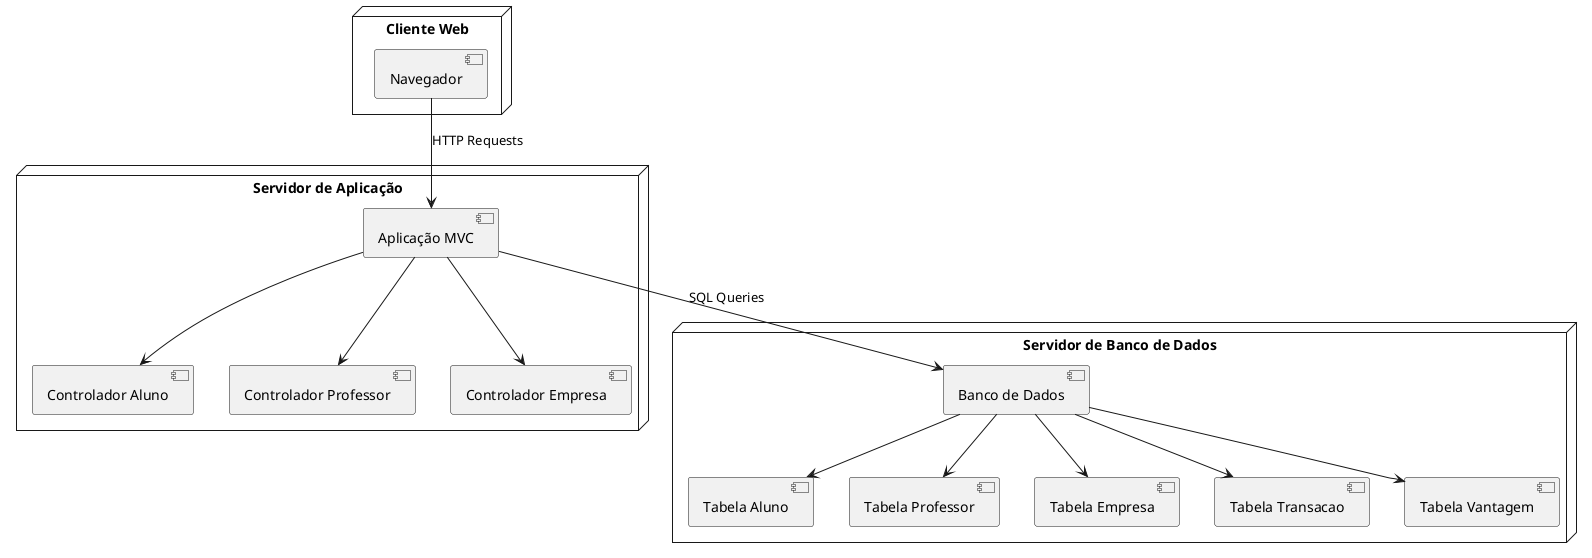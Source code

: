 @startuml
node "Cliente Web" {
    [Navegador]
}

node "Servidor de Aplicação" {
    [Aplicação MVC] --> [Controlador Aluno]
    [Aplicação MVC] --> [Controlador Professor]
    [Aplicação MVC] --> [Controlador Empresa]
}

node "Servidor de Banco de Dados" {
    [Banco de Dados] --> [Tabela Aluno]
    [Banco de Dados] --> [Tabela Professor]
    [Banco de Dados] --> [Tabela Empresa]
    [Banco de Dados] --> [Tabela Transacao]
    [Banco de Dados] --> [Tabela Vantagem]
}

[Navegador] --> [Aplicação MVC] : HTTP Requests
[Aplicação MVC] --> [Banco de Dados] : SQL Queries

@enduml